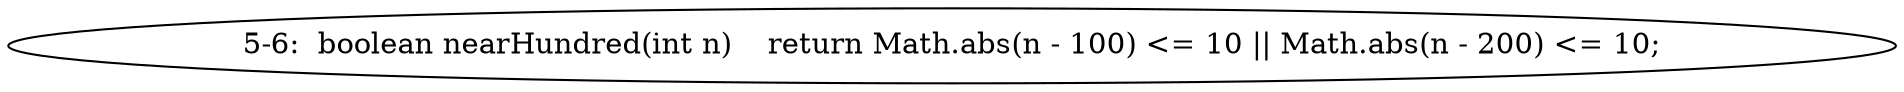 digraph result_test { 
// graph-vertices
  a1  [label="5-6:  boolean nearHundred(int n)	return Math.abs(n - 100) <= 10 || Math.abs(n - 200) <= 10;"]; 
// graph-edges
}